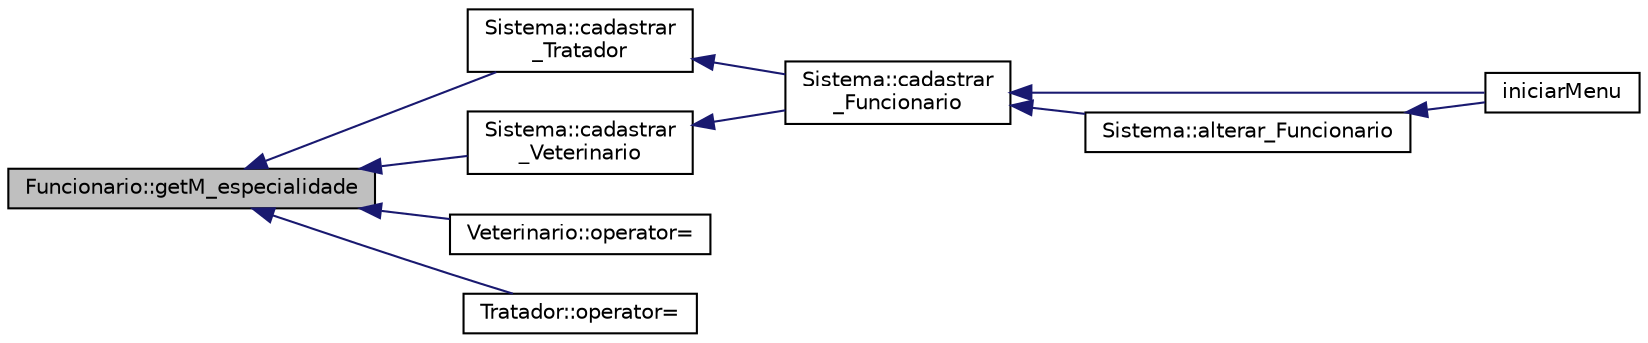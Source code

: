 digraph "Funcionario::getM_especialidade"
{
  edge [fontname="Helvetica",fontsize="10",labelfontname="Helvetica",labelfontsize="10"];
  node [fontname="Helvetica",fontsize="10",shape=record];
  rankdir="LR";
  Node14 [label="Funcionario::getM_especialidade",height=0.2,width=0.4,color="black", fillcolor="grey75", style="filled", fontcolor="black"];
  Node14 -> Node15 [dir="back",color="midnightblue",fontsize="10",style="solid",fontname="Helvetica"];
  Node15 [label="Sistema::cadastrar\l_Tratador",height=0.2,width=0.4,color="black", fillcolor="white", style="filled",URL="$class_sistema.html#a8ced2bfb34f49850cb7304aa310a3f33",tooltip="Cadastra um tratador. "];
  Node15 -> Node16 [dir="back",color="midnightblue",fontsize="10",style="solid",fontname="Helvetica"];
  Node16 [label="Sistema::cadastrar\l_Funcionario",height=0.2,width=0.4,color="black", fillcolor="white", style="filled",URL="$class_sistema.html#a09f67281b0cce5adc53ca5ba61889b1a",tooltip="Sistema de cadastro de funcionário. "];
  Node16 -> Node17 [dir="back",color="midnightblue",fontsize="10",style="solid",fontname="Helvetica"];
  Node17 [label="iniciarMenu",height=0.2,width=0.4,color="black", fillcolor="white", style="filled",URL="$menu-principal_8h.html#a2311af40e30459172b0fa90ac0bf6030",tooltip="inicializa o menu do sistema "];
  Node16 -> Node18 [dir="back",color="midnightblue",fontsize="10",style="solid",fontname="Helvetica"];
  Node18 [label="Sistema::alterar_Funcionario",height=0.2,width=0.4,color="black", fillcolor="white", style="filled",URL="$class_sistema.html#aa22c5007567dacef79a26e8ec02dd3f2",tooltip="Altera os dados de un funcionário. "];
  Node18 -> Node17 [dir="back",color="midnightblue",fontsize="10",style="solid",fontname="Helvetica"];
  Node14 -> Node19 [dir="back",color="midnightblue",fontsize="10",style="solid",fontname="Helvetica"];
  Node19 [label="Sistema::cadastrar\l_Veterinario",height=0.2,width=0.4,color="black", fillcolor="white", style="filled",URL="$class_sistema.html#ae571232cb93233d37b18ca90edff3b53",tooltip="Cadastra um veterinário. "];
  Node19 -> Node16 [dir="back",color="midnightblue",fontsize="10",style="solid",fontname="Helvetica"];
  Node14 -> Node20 [dir="back",color="midnightblue",fontsize="10",style="solid",fontname="Helvetica"];
  Node20 [label="Veterinario::operator=",height=0.2,width=0.4,color="black", fillcolor="white", style="filled",URL="$class_veterinario.html#ab8f9a3de7aef6e1b26bbcf7e12b3d61b"];
  Node14 -> Node21 [dir="back",color="midnightblue",fontsize="10",style="solid",fontname="Helvetica"];
  Node21 [label="Tratador::operator=",height=0.2,width=0.4,color="black", fillcolor="white", style="filled",URL="$class_tratador.html#aa8dd71720d4b5eaef8fb6dd7f6bb485c"];
}
